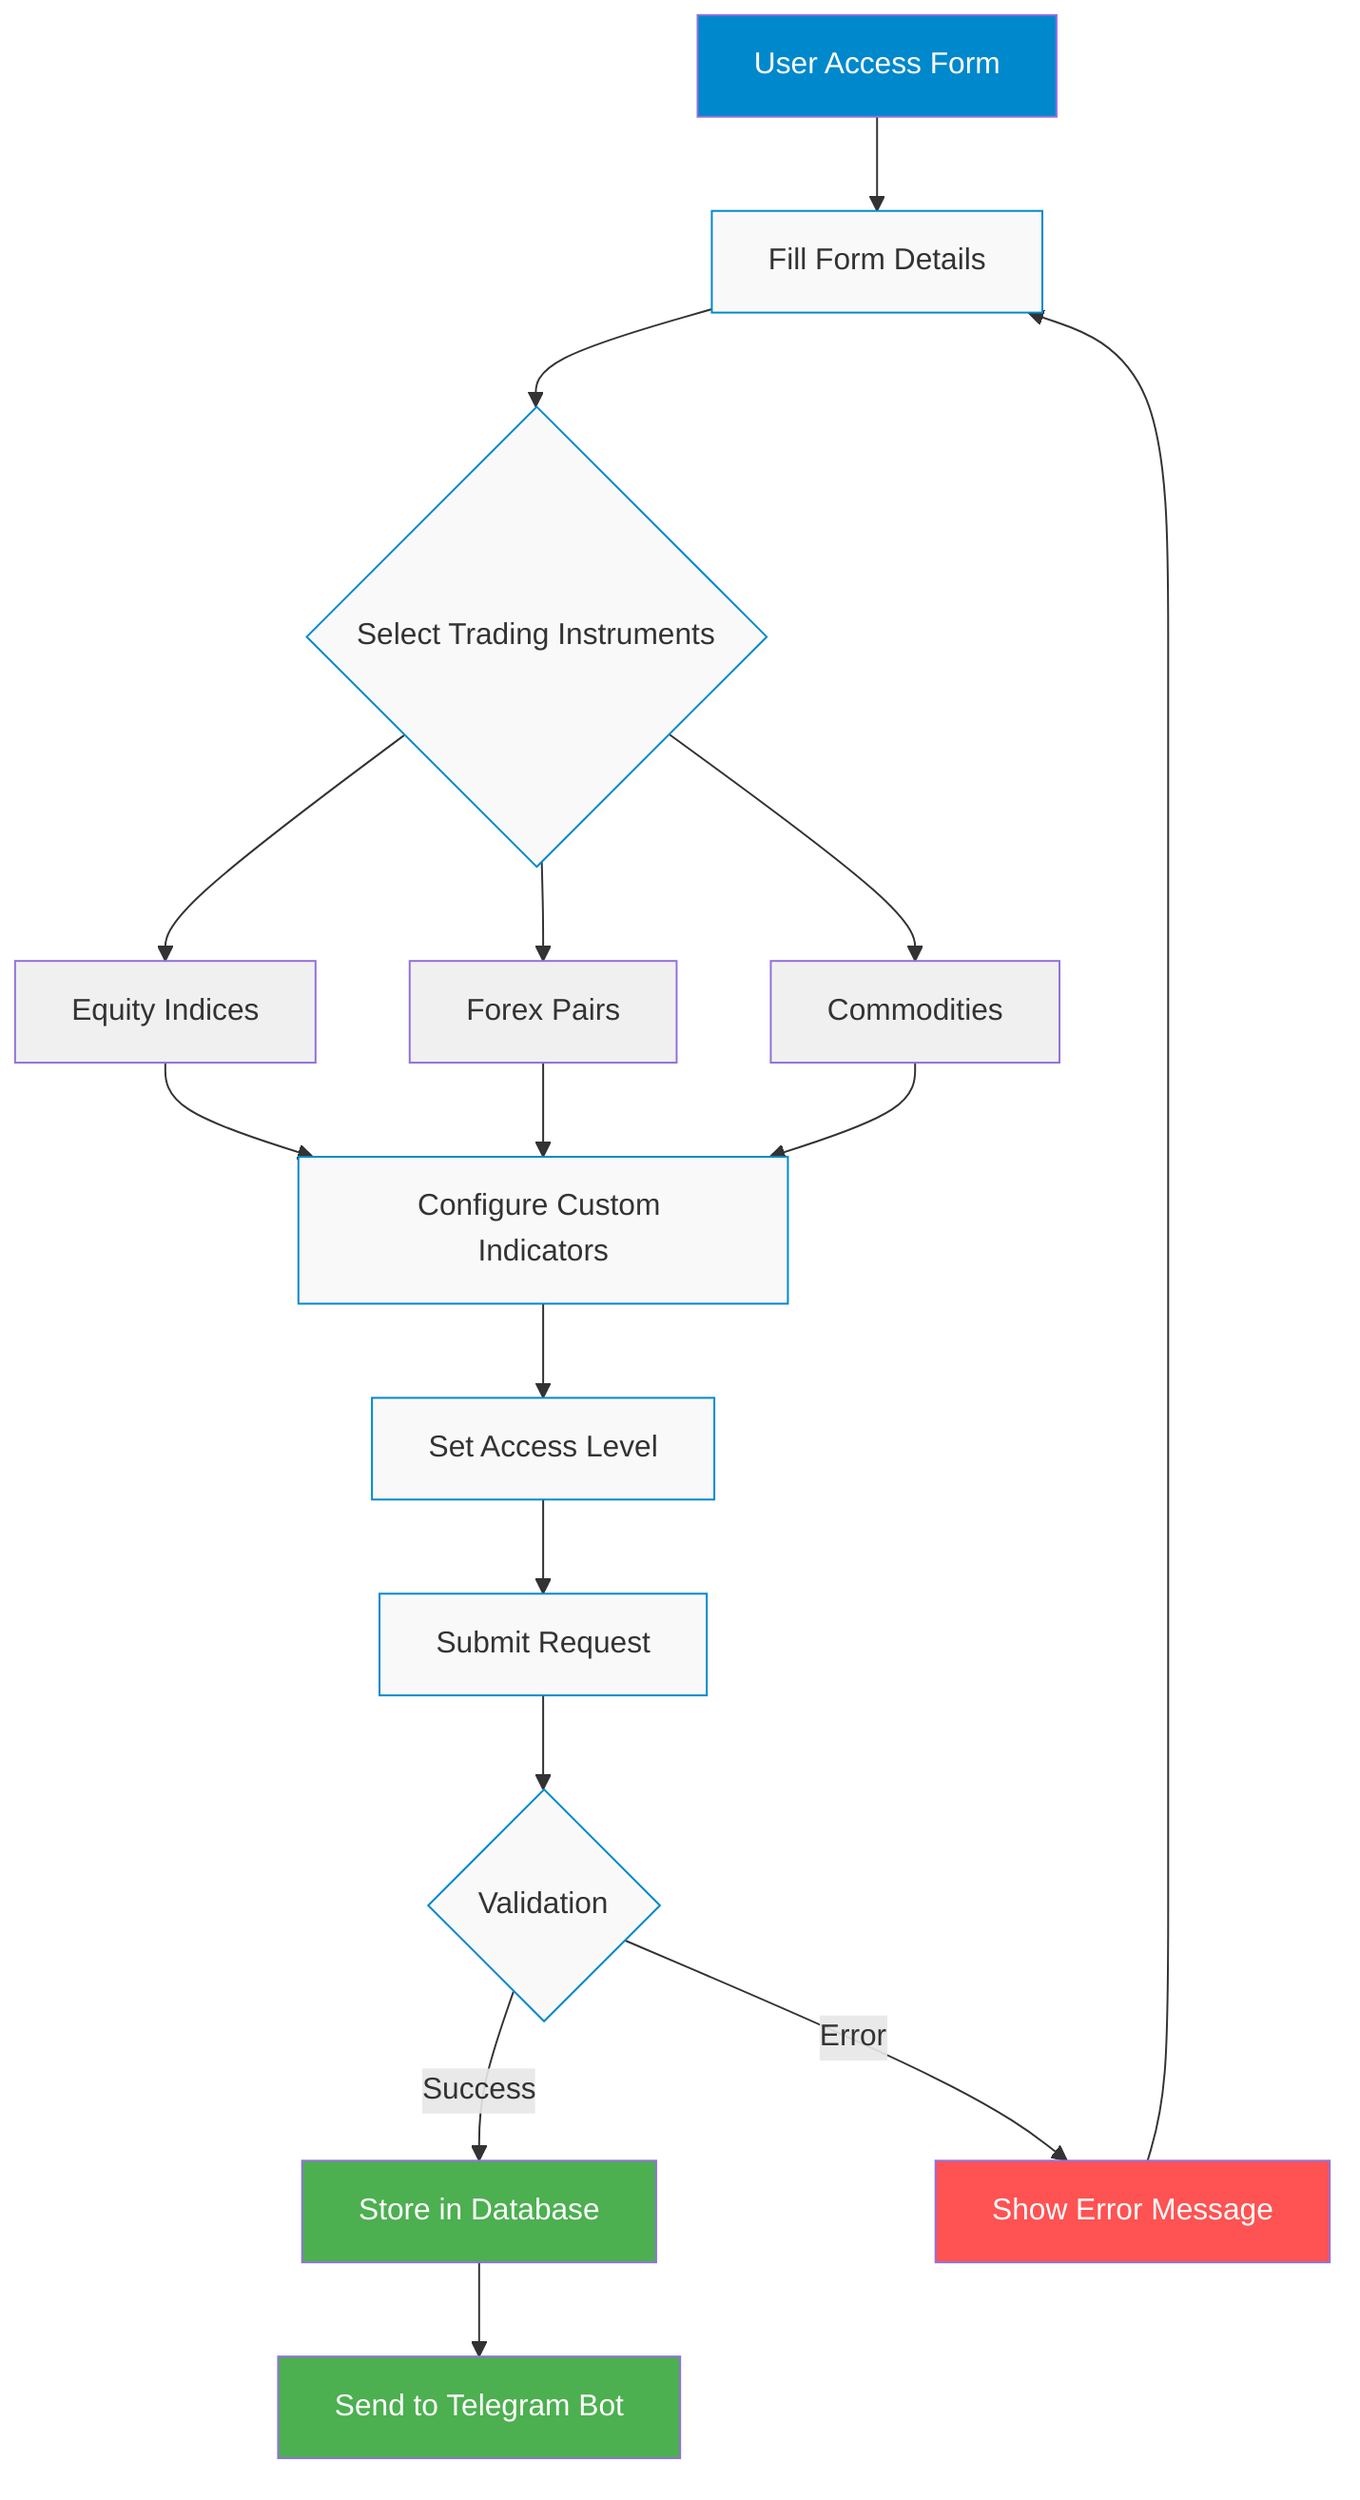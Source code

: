 graph TD
    A[User Access Form] --> B[Fill Form Details]
    B --> C{Select Trading Instruments}
    C --> D[Equity Indices]
    C --> E[Forex Pairs]
    C --> F[Commodities]
    D --> G[Configure Custom Indicators]
    E --> G
    F --> G
    G --> H[Set Access Level]
    H --> I[Submit Request]
    I --> J{Validation}
    J -- Success --> K[Store in Database]
    K --> L[Send to Telegram Bot]
    J -- Error --> M[Show Error Message]
    M --> B

style A fill:#0088cc,color:#fff
style B fill:#f9f9f9,stroke:#0088cc
style C fill:#f9f9f9,stroke:#0088cc
style D fill:#f0f0f0
style E fill:#f0f0f0
style F fill:#f0f0f0
style G fill:#f9f9f9,stroke:#0088cc
style H fill:#f9f9f9,stroke:#0088cc
style I fill:#f9f9f9,stroke:#0088cc
style J fill:#f9f9f9,stroke:#0088cc
style K fill:#4CAF50,color:#fff
style L fill:#4CAF50,color:#fff
style M fill:#ff5252,color:#fff